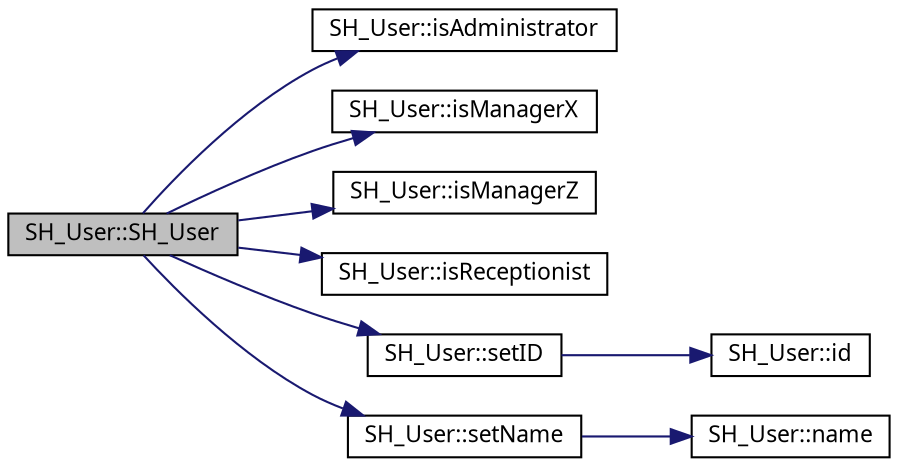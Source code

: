digraph "SH_User::SH_User"
{
 // INTERACTIVE_SVG=YES
  bgcolor="transparent";
  edge [fontname="Verdana",fontsize="11",labelfontname="Verdana",labelfontsize="11"];
  node [fontname="Verdana",fontsize="11",shape=record];
  rankdir="LR";
  Node1 [label="SH_User::SH_User",height=0.2,width=0.4,color="black", fillcolor="grey75", style="filled" fontcolor="black"];
  Node1 -> Node2 [color="midnightblue",fontsize="11",style="solid",fontname="Verdana"];
  Node2 [label="SH_User::isAdministrator",height=0.2,width=0.4,color="black",URL="$classSH__User.html#a2a9cbd9e27e5047ec108d4f373884de5"];
  Node1 -> Node3 [color="midnightblue",fontsize="11",style="solid",fontname="Verdana"];
  Node3 [label="SH_User::isManagerX",height=0.2,width=0.4,color="black",URL="$classSH__User.html#af5e5639aa5f7794b5b169f0ed0333268"];
  Node1 -> Node4 [color="midnightblue",fontsize="11",style="solid",fontname="Verdana"];
  Node4 [label="SH_User::isManagerZ",height=0.2,width=0.4,color="black",URL="$classSH__User.html#a763479597c54bb92ad2490826dedacfa"];
  Node1 -> Node5 [color="midnightblue",fontsize="11",style="solid",fontname="Verdana"];
  Node5 [label="SH_User::isReceptionist",height=0.2,width=0.4,color="black",URL="$classSH__User.html#a6e78a5559a202eb3f2bd79e50768da7f"];
  Node1 -> Node6 [color="midnightblue",fontsize="11",style="solid",fontname="Verdana"];
  Node6 [label="SH_User::setID",height=0.2,width=0.4,color="black",URL="$classSH__User.html#ad3195a7010669a0d007cf95606562eb3"];
  Node6 -> Node7 [color="midnightblue",fontsize="11",style="solid",fontname="Verdana"];
  Node7 [label="SH_User::id",height=0.2,width=0.4,color="black",URL="$classSH__User.html#addf3cb1d491eea2df592dee5c9081d32"];
  Node1 -> Node8 [color="midnightblue",fontsize="11",style="solid",fontname="Verdana"];
  Node8 [label="SH_User::setName",height=0.2,width=0.4,color="black",URL="$classSH__User.html#af5037c555cb6fc44f2968ca2db35635f"];
  Node8 -> Node9 [color="midnightblue",fontsize="11",style="solid",fontname="Verdana"];
  Node9 [label="SH_User::name",height=0.2,width=0.4,color="black",URL="$classSH__User.html#ae91e70207f4057846667af6e1c300d96"];
}
